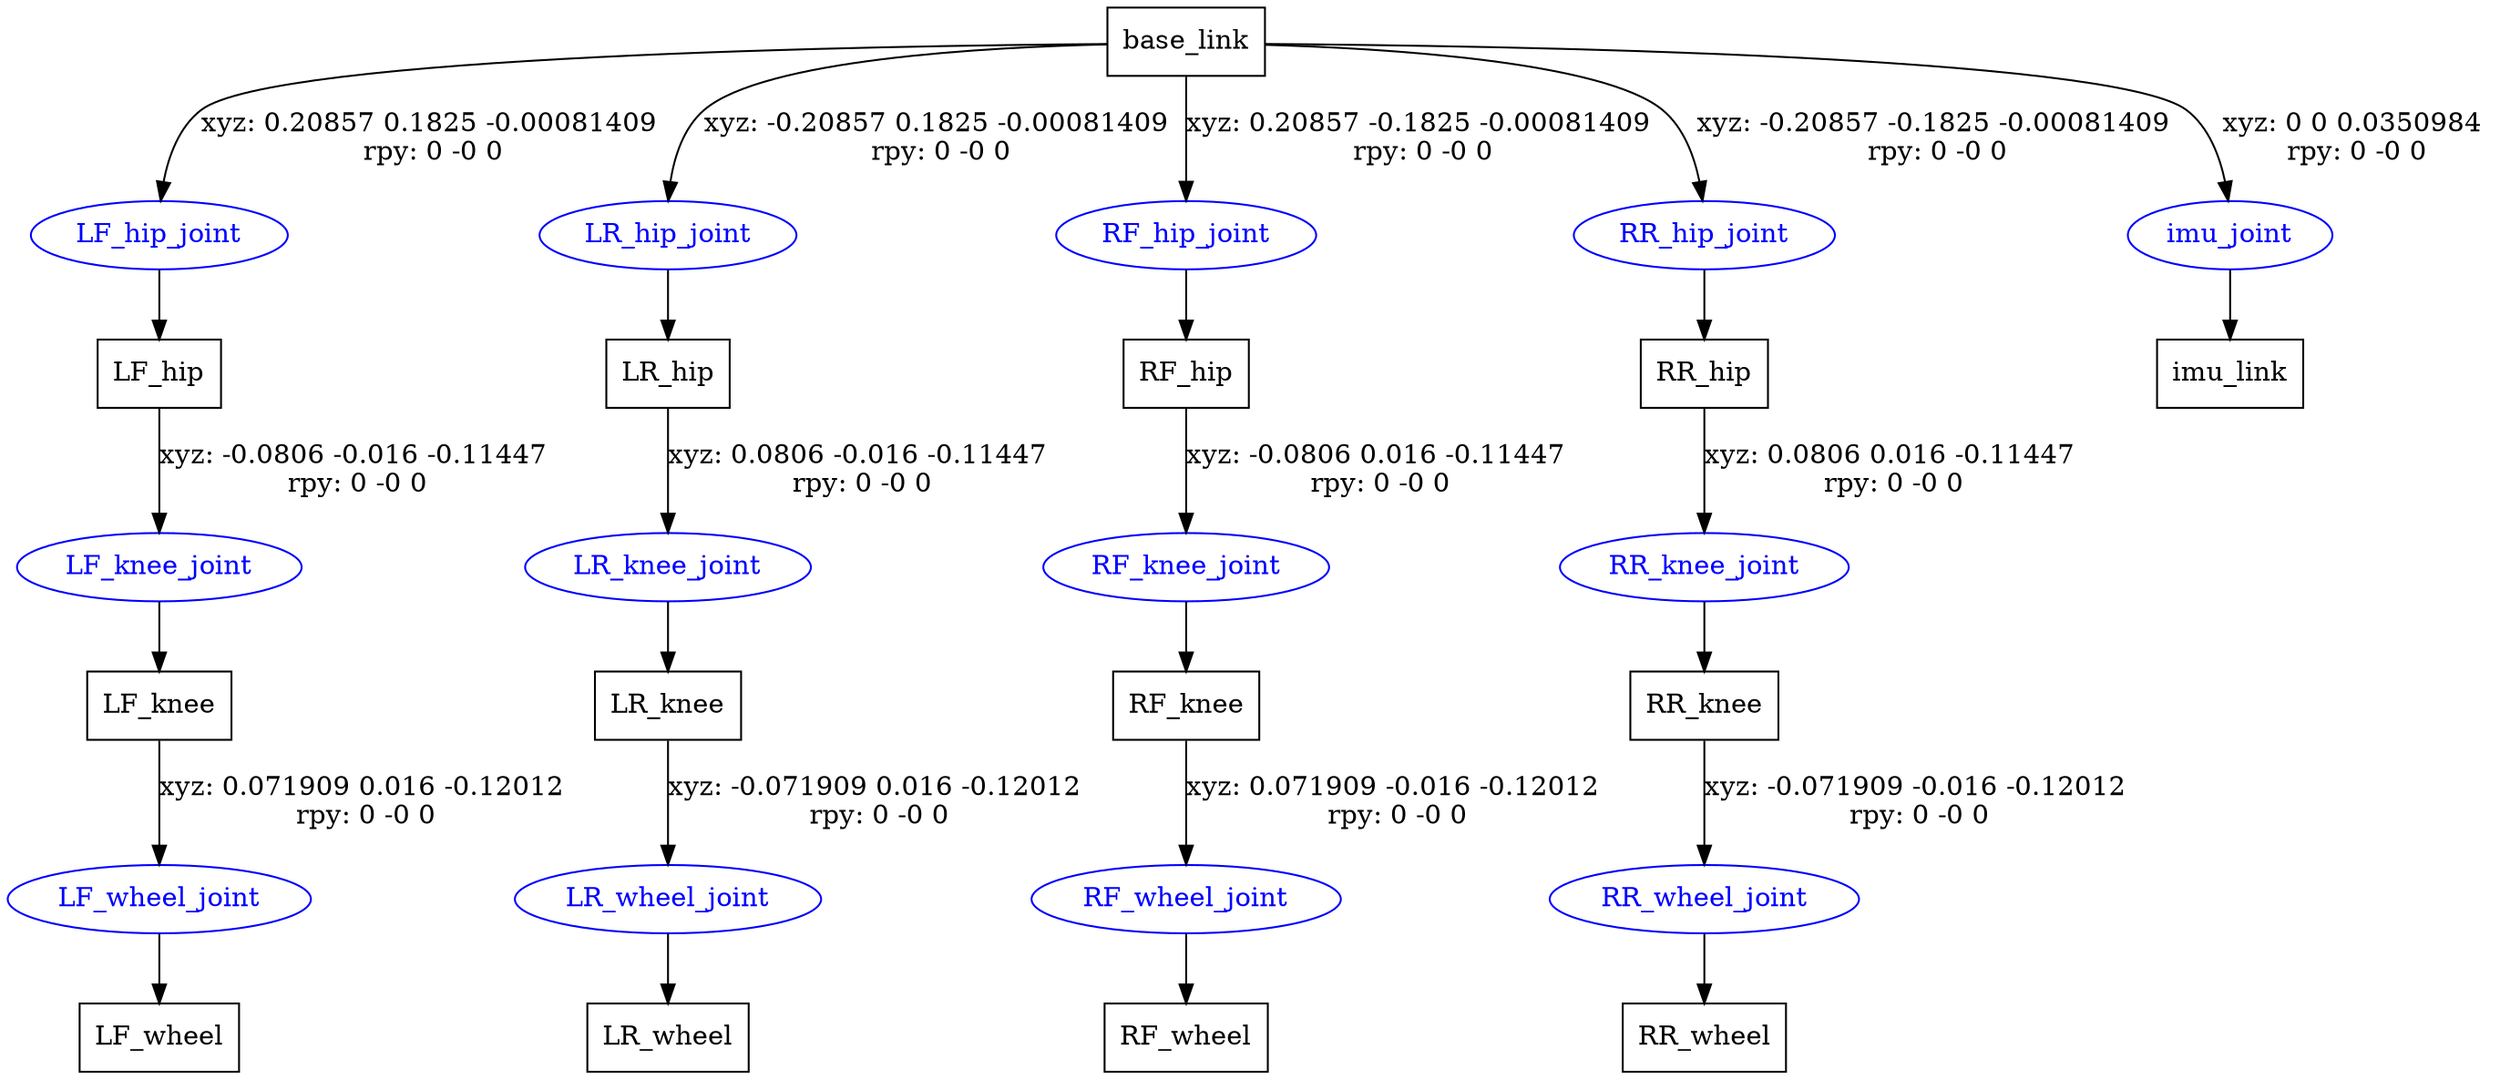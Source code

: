 digraph G {
node [shape=box];
"base_link" [label="base_link"];
"LF_hip" [label="LF_hip"];
"LF_knee" [label="LF_knee"];
"LF_wheel" [label="LF_wheel"];
"LR_hip" [label="LR_hip"];
"LR_knee" [label="LR_knee"];
"LR_wheel" [label="LR_wheel"];
"RF_hip" [label="RF_hip"];
"RF_knee" [label="RF_knee"];
"RF_wheel" [label="RF_wheel"];
"RR_hip" [label="RR_hip"];
"RR_knee" [label="RR_knee"];
"RR_wheel" [label="RR_wheel"];
"imu_link" [label="imu_link"];
node [shape=ellipse, color=blue, fontcolor=blue];
"base_link" -> "LF_hip_joint" [label="xyz: 0.20857 0.1825 -0.00081409 \nrpy: 0 -0 0"]
"LF_hip_joint" -> "LF_hip"
"LF_hip" -> "LF_knee_joint" [label="xyz: -0.0806 -0.016 -0.11447 \nrpy: 0 -0 0"]
"LF_knee_joint" -> "LF_knee"
"LF_knee" -> "LF_wheel_joint" [label="xyz: 0.071909 0.016 -0.12012 \nrpy: 0 -0 0"]
"LF_wheel_joint" -> "LF_wheel"
"base_link" -> "LR_hip_joint" [label="xyz: -0.20857 0.1825 -0.00081409 \nrpy: 0 -0 0"]
"LR_hip_joint" -> "LR_hip"
"LR_hip" -> "LR_knee_joint" [label="xyz: 0.0806 -0.016 -0.11447 \nrpy: 0 -0 0"]
"LR_knee_joint" -> "LR_knee"
"LR_knee" -> "LR_wheel_joint" [label="xyz: -0.071909 0.016 -0.12012 \nrpy: 0 -0 0"]
"LR_wheel_joint" -> "LR_wheel"
"base_link" -> "RF_hip_joint" [label="xyz: 0.20857 -0.1825 -0.00081409 \nrpy: 0 -0 0"]
"RF_hip_joint" -> "RF_hip"
"RF_hip" -> "RF_knee_joint" [label="xyz: -0.0806 0.016 -0.11447 \nrpy: 0 -0 0"]
"RF_knee_joint" -> "RF_knee"
"RF_knee" -> "RF_wheel_joint" [label="xyz: 0.071909 -0.016 -0.12012 \nrpy: 0 -0 0"]
"RF_wheel_joint" -> "RF_wheel"
"base_link" -> "RR_hip_joint" [label="xyz: -0.20857 -0.1825 -0.00081409 \nrpy: 0 -0 0"]
"RR_hip_joint" -> "RR_hip"
"RR_hip" -> "RR_knee_joint" [label="xyz: 0.0806 0.016 -0.11447 \nrpy: 0 -0 0"]
"RR_knee_joint" -> "RR_knee"
"RR_knee" -> "RR_wheel_joint" [label="xyz: -0.071909 -0.016 -0.12012 \nrpy: 0 -0 0"]
"RR_wheel_joint" -> "RR_wheel"
"base_link" -> "imu_joint" [label="xyz: 0 0 0.0350984 \nrpy: 0 -0 0"]
"imu_joint" -> "imu_link"
}
